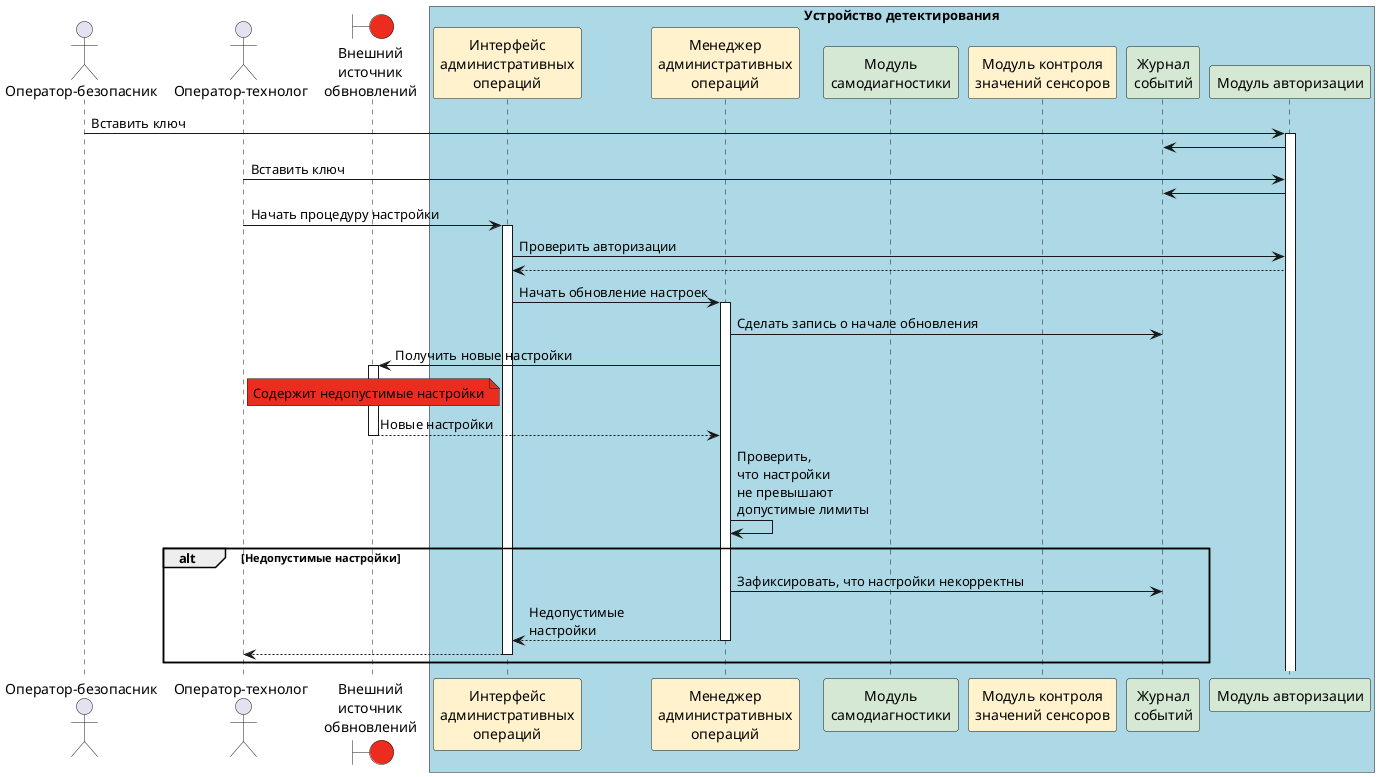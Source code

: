 @startuml Обновление настроек


actor "Оператор-безопасник" as so
actor "Оператор-технолог" as to
boundary "Внешний\nисточник\nобвновлений" as drive #eb2c1e
box "Устройство детектирования" #LightBlue
participant "Интерфейс\nадминистративных\nопераций" as aio #FFF2CC
participant "Менеджер\nадминистративных\nопераций" as manager #FFF2CC
participant "Модуль\nсамодиагностики" as selfdiag #D5E8D4
participant "Модуль контроля\nзначений сенсоров" as control_system #FFF2CC
participant "Журнал\nсобытий" as journal #D5E8D4
participant "Модуль авторизации" as auth #D5E8D4
end box


so -> auth: Вставить ключ
activate auth
auth -> journal
to -> auth: Вставить ключ
auth -> journal

to -> aio: Начать процедуру настройки
activate aio
aio -> auth: Проверить авторизации
auth --> aio
aio -> manager: Начать обновление настроек
activate manager
manager -> journal: Сделать запись о начале обновления
manager -> drive: Получить новые настройки
activate drive
note over drive #eb2c1e: Содержит недопустимые настройки
drive --> manager: Новые настройки
deactivate drive
manager -> manager: Проверить,\nчто настройки\nне превышают\nдопустимые лимиты
alt Недопустимые настройки
    manager -> journal: Зафиксировать, что настройки некорректны
    manager --> aio: Недопустимые\nнастройки
    deactivate manager
    aio --> to
    deactivate aio
end


@enduml